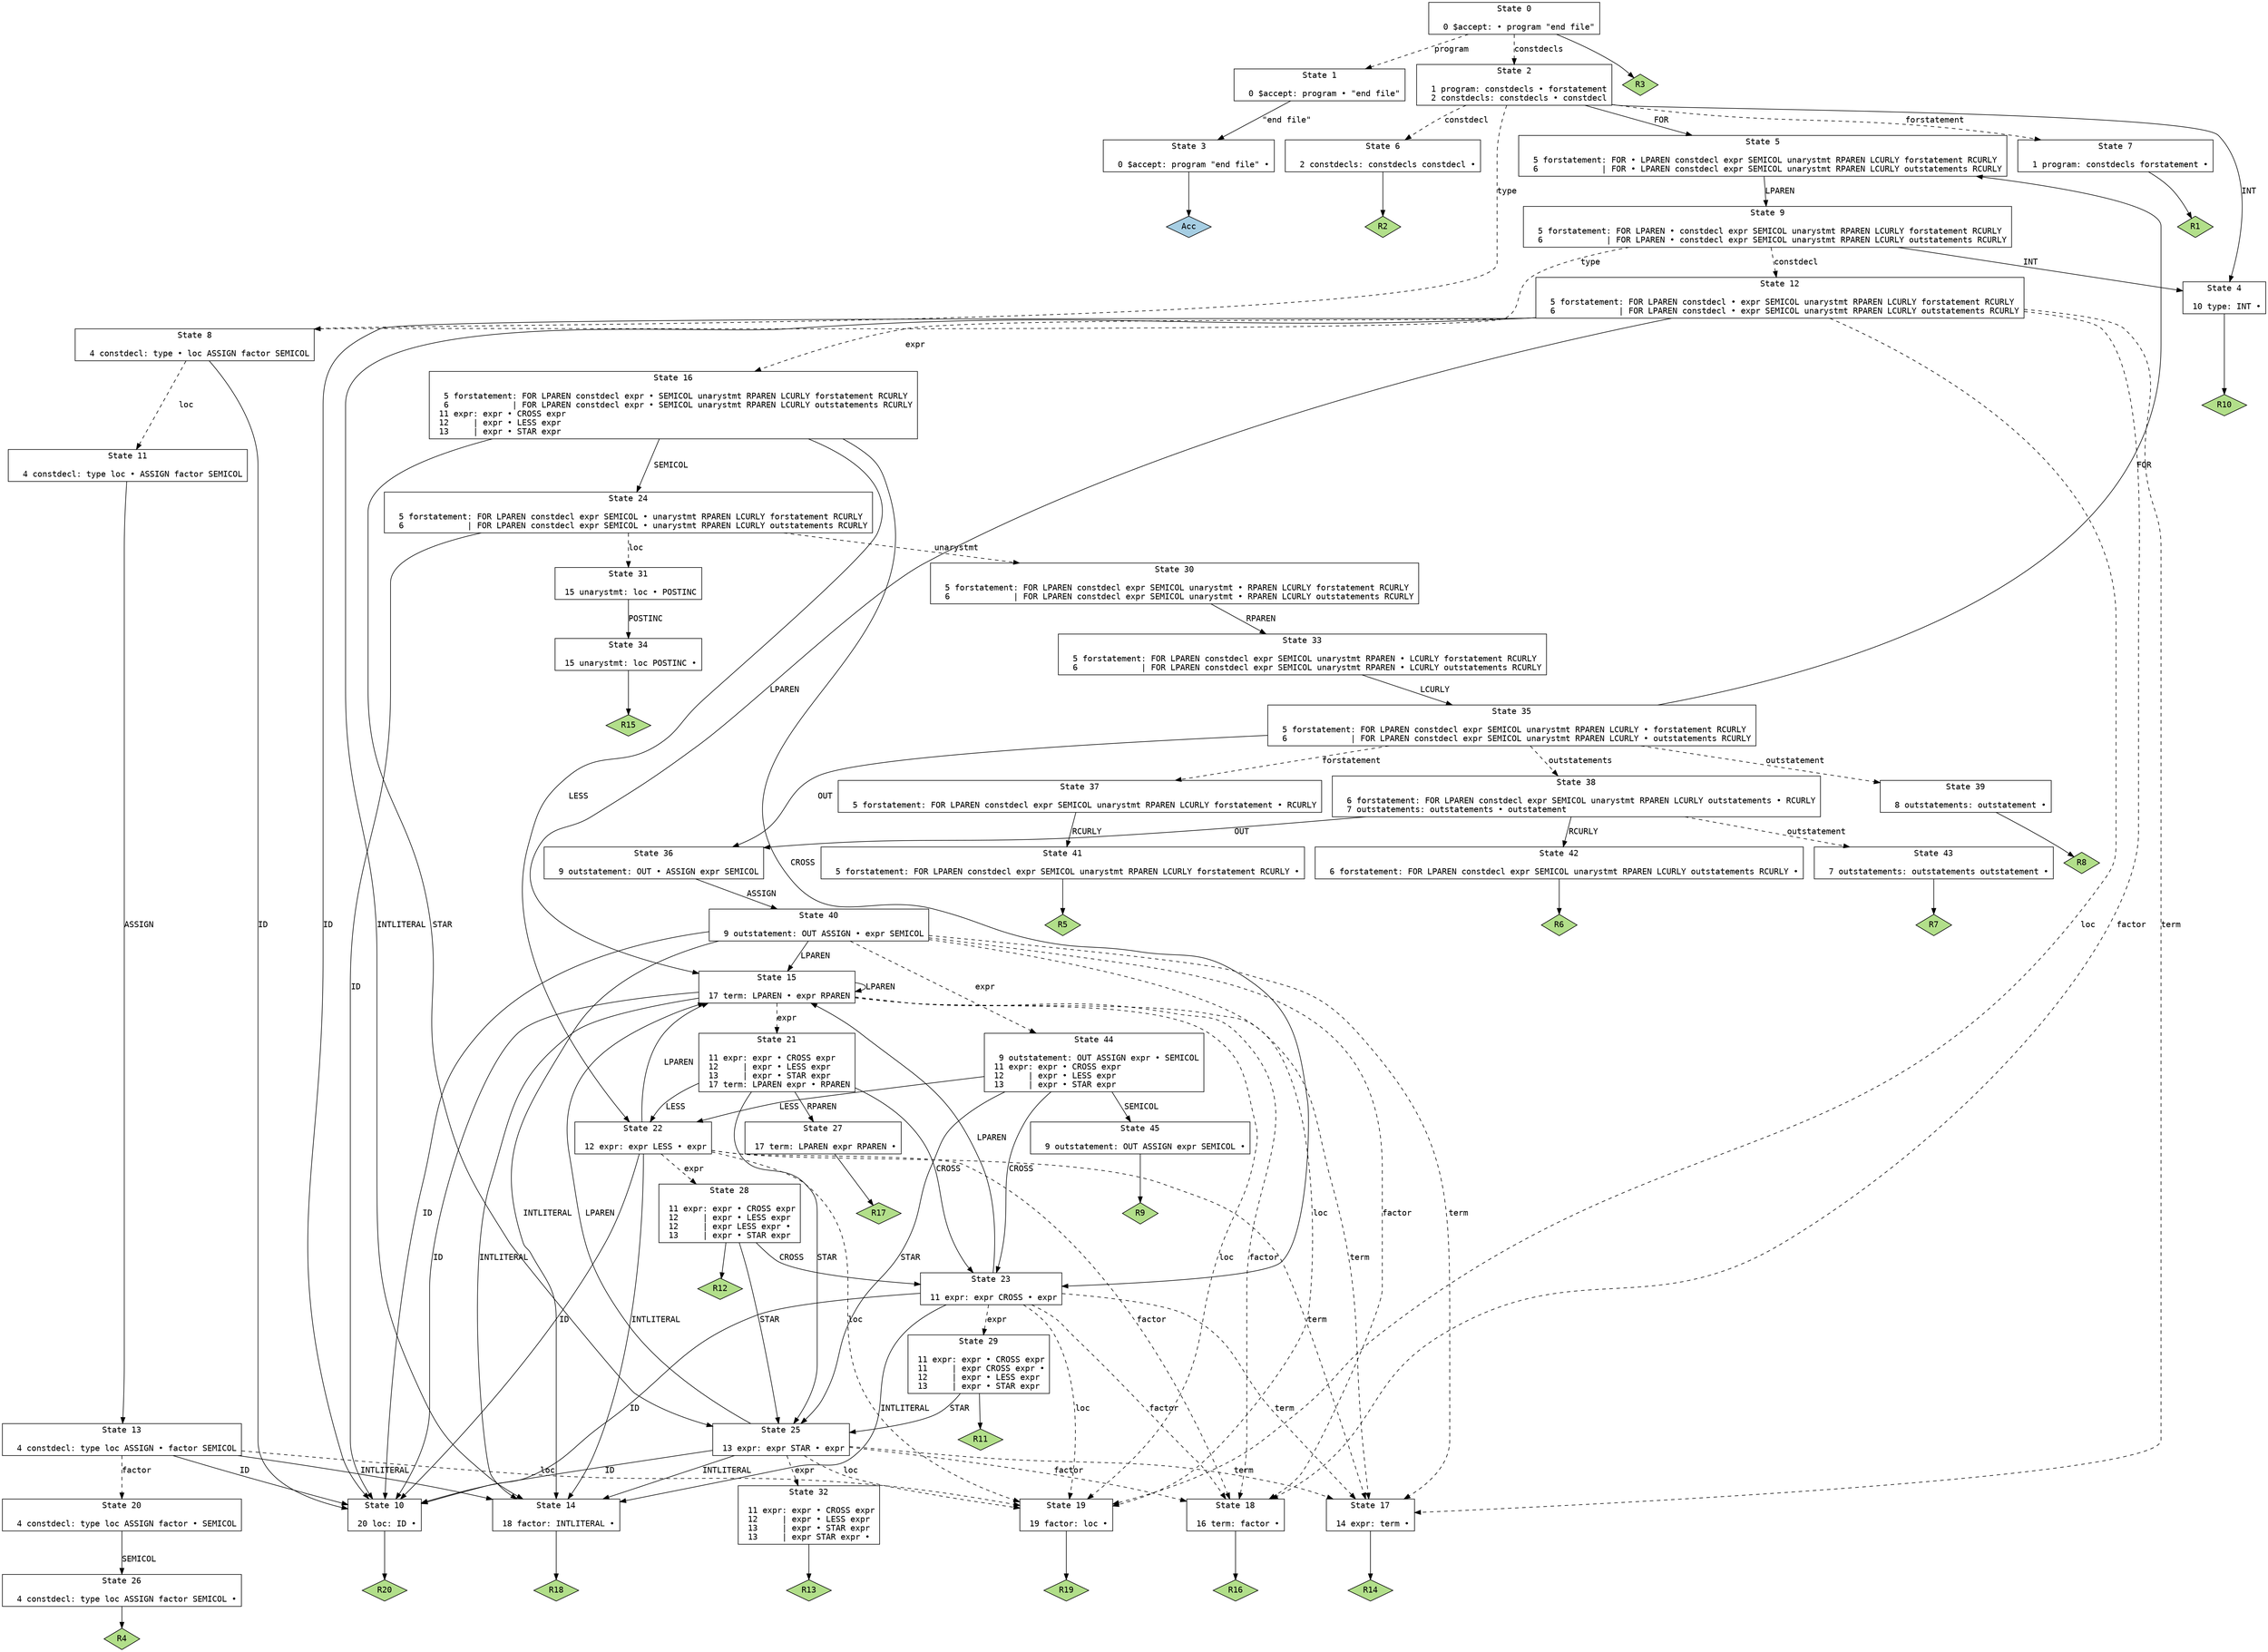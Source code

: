 // Generated by GNU Bison 3.8.2.
// Report bugs to <bug-bison@gnu.org>.
// Home page: <https://www.gnu.org/software/bison/>.

digraph "parser.yy"
{
  node [fontname = courier, shape = box, colorscheme = paired6]
  edge [fontname = courier]

  0 [label="State 0\n\l  0 $accept: • program \"end file\"\l"]
  0 -> 1 [style=dashed label="program"]
  0 -> 2 [style=dashed label="constdecls"]
  0 -> "0R3" [style=solid]
 "0R3" [label="R3", fillcolor=3, shape=diamond, style=filled]
  1 [label="State 1\n\l  0 $accept: program • \"end file\"\l"]
  1 -> 3 [style=solid label="\"end file\""]
  2 [label="State 2\n\l  1 program: constdecls • forstatement\l  2 constdecls: constdecls • constdecl\l"]
  2 -> 4 [style=solid label="INT"]
  2 -> 5 [style=solid label="FOR"]
  2 -> 6 [style=dashed label="constdecl"]
  2 -> 7 [style=dashed label="forstatement"]
  2 -> 8 [style=dashed label="type"]
  3 [label="State 3\n\l  0 $accept: program \"end file\" •\l"]
  3 -> "3R0" [style=solid]
 "3R0" [label="Acc", fillcolor=1, shape=diamond, style=filled]
  4 [label="State 4\n\l 10 type: INT •\l"]
  4 -> "4R10" [style=solid]
 "4R10" [label="R10", fillcolor=3, shape=diamond, style=filled]
  5 [label="State 5\n\l  5 forstatement: FOR • LPAREN constdecl expr SEMICOL unarystmt RPAREN LCURLY forstatement RCURLY\l  6             | FOR • LPAREN constdecl expr SEMICOL unarystmt RPAREN LCURLY outstatements RCURLY\l"]
  5 -> 9 [style=solid label="LPAREN"]
  6 [label="State 6\n\l  2 constdecls: constdecls constdecl •\l"]
  6 -> "6R2" [style=solid]
 "6R2" [label="R2", fillcolor=3, shape=diamond, style=filled]
  7 [label="State 7\n\l  1 program: constdecls forstatement •\l"]
  7 -> "7R1" [style=solid]
 "7R1" [label="R1", fillcolor=3, shape=diamond, style=filled]
  8 [label="State 8\n\l  4 constdecl: type • loc ASSIGN factor SEMICOL\l"]
  8 -> 10 [style=solid label="ID"]
  8 -> 11 [style=dashed label="loc"]
  9 [label="State 9\n\l  5 forstatement: FOR LPAREN • constdecl expr SEMICOL unarystmt RPAREN LCURLY forstatement RCURLY\l  6             | FOR LPAREN • constdecl expr SEMICOL unarystmt RPAREN LCURLY outstatements RCURLY\l"]
  9 -> 4 [style=solid label="INT"]
  9 -> 12 [style=dashed label="constdecl"]
  9 -> 8 [style=dashed label="type"]
  10 [label="State 10\n\l 20 loc: ID •\l"]
  10 -> "10R20" [style=solid]
 "10R20" [label="R20", fillcolor=3, shape=diamond, style=filled]
  11 [label="State 11\n\l  4 constdecl: type loc • ASSIGN factor SEMICOL\l"]
  11 -> 13 [style=solid label="ASSIGN"]
  12 [label="State 12\n\l  5 forstatement: FOR LPAREN constdecl • expr SEMICOL unarystmt RPAREN LCURLY forstatement RCURLY\l  6             | FOR LPAREN constdecl • expr SEMICOL unarystmt RPAREN LCURLY outstatements RCURLY\l"]
  12 -> 10 [style=solid label="ID"]
  12 -> 14 [style=solid label="INTLITERAL"]
  12 -> 15 [style=solid label="LPAREN"]
  12 -> 16 [style=dashed label="expr"]
  12 -> 17 [style=dashed label="term"]
  12 -> 18 [style=dashed label="factor"]
  12 -> 19 [style=dashed label="loc"]
  13 [label="State 13\n\l  4 constdecl: type loc ASSIGN • factor SEMICOL\l"]
  13 -> 10 [style=solid label="ID"]
  13 -> 14 [style=solid label="INTLITERAL"]
  13 -> 20 [style=dashed label="factor"]
  13 -> 19 [style=dashed label="loc"]
  14 [label="State 14\n\l 18 factor: INTLITERAL •\l"]
  14 -> "14R18" [style=solid]
 "14R18" [label="R18", fillcolor=3, shape=diamond, style=filled]
  15 [label="State 15\n\l 17 term: LPAREN • expr RPAREN\l"]
  15 -> 10 [style=solid label="ID"]
  15 -> 14 [style=solid label="INTLITERAL"]
  15 -> 15 [style=solid label="LPAREN"]
  15 -> 21 [style=dashed label="expr"]
  15 -> 17 [style=dashed label="term"]
  15 -> 18 [style=dashed label="factor"]
  15 -> 19 [style=dashed label="loc"]
  16 [label="State 16\n\l  5 forstatement: FOR LPAREN constdecl expr • SEMICOL unarystmt RPAREN LCURLY forstatement RCURLY\l  6             | FOR LPAREN constdecl expr • SEMICOL unarystmt RPAREN LCURLY outstatements RCURLY\l 11 expr: expr • CROSS expr\l 12     | expr • LESS expr\l 13     | expr • STAR expr\l"]
  16 -> 22 [style=solid label="LESS"]
  16 -> 23 [style=solid label="CROSS"]
  16 -> 24 [style=solid label="SEMICOL"]
  16 -> 25 [style=solid label="STAR"]
  17 [label="State 17\n\l 14 expr: term •\l"]
  17 -> "17R14" [style=solid]
 "17R14" [label="R14", fillcolor=3, shape=diamond, style=filled]
  18 [label="State 18\n\l 16 term: factor •\l"]
  18 -> "18R16" [style=solid]
 "18R16" [label="R16", fillcolor=3, shape=diamond, style=filled]
  19 [label="State 19\n\l 19 factor: loc •\l"]
  19 -> "19R19" [style=solid]
 "19R19" [label="R19", fillcolor=3, shape=diamond, style=filled]
  20 [label="State 20\n\l  4 constdecl: type loc ASSIGN factor • SEMICOL\l"]
  20 -> 26 [style=solid label="SEMICOL"]
  21 [label="State 21\n\l 11 expr: expr • CROSS expr\l 12     | expr • LESS expr\l 13     | expr • STAR expr\l 17 term: LPAREN expr • RPAREN\l"]
  21 -> 22 [style=solid label="LESS"]
  21 -> 23 [style=solid label="CROSS"]
  21 -> 27 [style=solid label="RPAREN"]
  21 -> 25 [style=solid label="STAR"]
  22 [label="State 22\n\l 12 expr: expr LESS • expr\l"]
  22 -> 10 [style=solid label="ID"]
  22 -> 14 [style=solid label="INTLITERAL"]
  22 -> 15 [style=solid label="LPAREN"]
  22 -> 28 [style=dashed label="expr"]
  22 -> 17 [style=dashed label="term"]
  22 -> 18 [style=dashed label="factor"]
  22 -> 19 [style=dashed label="loc"]
  23 [label="State 23\n\l 11 expr: expr CROSS • expr\l"]
  23 -> 10 [style=solid label="ID"]
  23 -> 14 [style=solid label="INTLITERAL"]
  23 -> 15 [style=solid label="LPAREN"]
  23 -> 29 [style=dashed label="expr"]
  23 -> 17 [style=dashed label="term"]
  23 -> 18 [style=dashed label="factor"]
  23 -> 19 [style=dashed label="loc"]
  24 [label="State 24\n\l  5 forstatement: FOR LPAREN constdecl expr SEMICOL • unarystmt RPAREN LCURLY forstatement RCURLY\l  6             | FOR LPAREN constdecl expr SEMICOL • unarystmt RPAREN LCURLY outstatements RCURLY\l"]
  24 -> 10 [style=solid label="ID"]
  24 -> 30 [style=dashed label="unarystmt"]
  24 -> 31 [style=dashed label="loc"]
  25 [label="State 25\n\l 13 expr: expr STAR • expr\l"]
  25 -> 10 [style=solid label="ID"]
  25 -> 14 [style=solid label="INTLITERAL"]
  25 -> 15 [style=solid label="LPAREN"]
  25 -> 32 [style=dashed label="expr"]
  25 -> 17 [style=dashed label="term"]
  25 -> 18 [style=dashed label="factor"]
  25 -> 19 [style=dashed label="loc"]
  26 [label="State 26\n\l  4 constdecl: type loc ASSIGN factor SEMICOL •\l"]
  26 -> "26R4" [style=solid]
 "26R4" [label="R4", fillcolor=3, shape=diamond, style=filled]
  27 [label="State 27\n\l 17 term: LPAREN expr RPAREN •\l"]
  27 -> "27R17" [style=solid]
 "27R17" [label="R17", fillcolor=3, shape=diamond, style=filled]
  28 [label="State 28\n\l 11 expr: expr • CROSS expr\l 12     | expr • LESS expr\l 12     | expr LESS expr •\l 13     | expr • STAR expr\l"]
  28 -> 23 [style=solid label="CROSS"]
  28 -> 25 [style=solid label="STAR"]
  28 -> "28R12" [style=solid]
 "28R12" [label="R12", fillcolor=3, shape=diamond, style=filled]
  29 [label="State 29\n\l 11 expr: expr • CROSS expr\l 11     | expr CROSS expr •\l 12     | expr • LESS expr\l 13     | expr • STAR expr\l"]
  29 -> 25 [style=solid label="STAR"]
  29 -> "29R11" [style=solid]
 "29R11" [label="R11", fillcolor=3, shape=diamond, style=filled]
  30 [label="State 30\n\l  5 forstatement: FOR LPAREN constdecl expr SEMICOL unarystmt • RPAREN LCURLY forstatement RCURLY\l  6             | FOR LPAREN constdecl expr SEMICOL unarystmt • RPAREN LCURLY outstatements RCURLY\l"]
  30 -> 33 [style=solid label="RPAREN"]
  31 [label="State 31\n\l 15 unarystmt: loc • POSTINC\l"]
  31 -> 34 [style=solid label="POSTINC"]
  32 [label="State 32\n\l 11 expr: expr • CROSS expr\l 12     | expr • LESS expr\l 13     | expr • STAR expr\l 13     | expr STAR expr •\l"]
  32 -> "32R13" [style=solid]
 "32R13" [label="R13", fillcolor=3, shape=diamond, style=filled]
  33 [label="State 33\n\l  5 forstatement: FOR LPAREN constdecl expr SEMICOL unarystmt RPAREN • LCURLY forstatement RCURLY\l  6             | FOR LPAREN constdecl expr SEMICOL unarystmt RPAREN • LCURLY outstatements RCURLY\l"]
  33 -> 35 [style=solid label="LCURLY"]
  34 [label="State 34\n\l 15 unarystmt: loc POSTINC •\l"]
  34 -> "34R15" [style=solid]
 "34R15" [label="R15", fillcolor=3, shape=diamond, style=filled]
  35 [label="State 35\n\l  5 forstatement: FOR LPAREN constdecl expr SEMICOL unarystmt RPAREN LCURLY • forstatement RCURLY\l  6             | FOR LPAREN constdecl expr SEMICOL unarystmt RPAREN LCURLY • outstatements RCURLY\l"]
  35 -> 5 [style=solid label="FOR"]
  35 -> 36 [style=solid label="OUT"]
  35 -> 37 [style=dashed label="forstatement"]
  35 -> 38 [style=dashed label="outstatements"]
  35 -> 39 [style=dashed label="outstatement"]
  36 [label="State 36\n\l  9 outstatement: OUT • ASSIGN expr SEMICOL\l"]
  36 -> 40 [style=solid label="ASSIGN"]
  37 [label="State 37\n\l  5 forstatement: FOR LPAREN constdecl expr SEMICOL unarystmt RPAREN LCURLY forstatement • RCURLY\l"]
  37 -> 41 [style=solid label="RCURLY"]
  38 [label="State 38\n\l  6 forstatement: FOR LPAREN constdecl expr SEMICOL unarystmt RPAREN LCURLY outstatements • RCURLY\l  7 outstatements: outstatements • outstatement\l"]
  38 -> 42 [style=solid label="RCURLY"]
  38 -> 36 [style=solid label="OUT"]
  38 -> 43 [style=dashed label="outstatement"]
  39 [label="State 39\n\l  8 outstatements: outstatement •\l"]
  39 -> "39R8" [style=solid]
 "39R8" [label="R8", fillcolor=3, shape=diamond, style=filled]
  40 [label="State 40\n\l  9 outstatement: OUT ASSIGN • expr SEMICOL\l"]
  40 -> 10 [style=solid label="ID"]
  40 -> 14 [style=solid label="INTLITERAL"]
  40 -> 15 [style=solid label="LPAREN"]
  40 -> 44 [style=dashed label="expr"]
  40 -> 17 [style=dashed label="term"]
  40 -> 18 [style=dashed label="factor"]
  40 -> 19 [style=dashed label="loc"]
  41 [label="State 41\n\l  5 forstatement: FOR LPAREN constdecl expr SEMICOL unarystmt RPAREN LCURLY forstatement RCURLY •\l"]
  41 -> "41R5" [style=solid]
 "41R5" [label="R5", fillcolor=3, shape=diamond, style=filled]
  42 [label="State 42\n\l  6 forstatement: FOR LPAREN constdecl expr SEMICOL unarystmt RPAREN LCURLY outstatements RCURLY •\l"]
  42 -> "42R6" [style=solid]
 "42R6" [label="R6", fillcolor=3, shape=diamond, style=filled]
  43 [label="State 43\n\l  7 outstatements: outstatements outstatement •\l"]
  43 -> "43R7" [style=solid]
 "43R7" [label="R7", fillcolor=3, shape=diamond, style=filled]
  44 [label="State 44\n\l  9 outstatement: OUT ASSIGN expr • SEMICOL\l 11 expr: expr • CROSS expr\l 12     | expr • LESS expr\l 13     | expr • STAR expr\l"]
  44 -> 22 [style=solid label="LESS"]
  44 -> 23 [style=solid label="CROSS"]
  44 -> 45 [style=solid label="SEMICOL"]
  44 -> 25 [style=solid label="STAR"]
  45 [label="State 45\n\l  9 outstatement: OUT ASSIGN expr SEMICOL •\l"]
  45 -> "45R9" [style=solid]
 "45R9" [label="R9", fillcolor=3, shape=diamond, style=filled]
}
